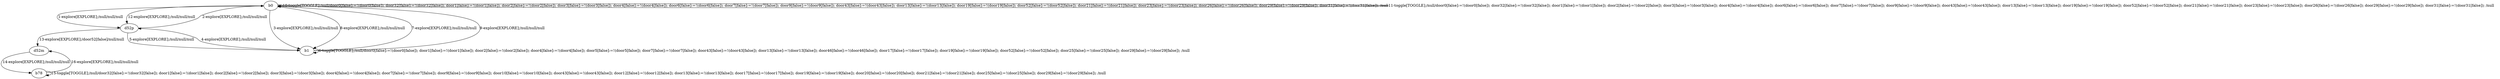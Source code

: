 # Total number of goals covered by this test: 1
# b78 --> b78

digraph g {
"b0" -> "d52p" [label = "1-explore[EXPLORE];/null/null/null"];
"d52p" -> "b0" [label = "2-explore[EXPLORE];/null/null/null"];
"b0" -> "b1" [label = "3-explore[EXPLORE];/null/null/null"];
"b1" -> "d52p" [label = "4-explore[EXPLORE];/null/null/null"];
"d52p" -> "b1" [label = "5-explore[EXPLORE];/null/null/null"];
"b1" -> "b1" [label = "6-toggle[TOGGLE];/null/door0[false]:=!(door0[false]); door1[false]:=!(door1[false]); door2[false]:=!(door2[false]); door4[false]:=!(door4[false]); door5[false]:=!(door5[false]); door7[false]:=!(door7[false]); door43[false]:=!(door43[false]); door13[false]:=!(door13[false]); door46[false]:=!(door46[false]); door17[false]:=!(door17[false]); door19[false]:=!(door19[false]); door52[false]:=!(door52[false]); door25[false]:=!(door25[false]); door29[false]:=!(door29[false]); /null"];
"b1" -> "b0" [label = "7-explore[EXPLORE];/null/null/null"];
"b0" -> "b1" [label = "8-explore[EXPLORE];/null/null/null"];
"b1" -> "b0" [label = "9-explore[EXPLORE];/null/null/null"];
"b0" -> "b0" [label = "10-toggle[TOGGLE];/null/door0[false]:=!(door0[false]); door32[false]:=!(door32[false]); door1[false]:=!(door1[false]); door2[false]:=!(door2[false]); door3[false]:=!(door3[false]); door4[false]:=!(door4[false]); door6[false]:=!(door6[false]); door7[false]:=!(door7[false]); door9[false]:=!(door9[false]); door43[false]:=!(door43[false]); door13[false]:=!(door13[false]); door19[false]:=!(door19[false]); door52[false]:=!(door52[false]); door21[false]:=!(door21[false]); door23[false]:=!(door23[false]); door26[false]:=!(door26[false]); door29[false]:=!(door29[false]); door31[false]:=!(door31[false]); /null"];
"b0" -> "b0" [label = "11-toggle[TOGGLE];/null/door0[false]:=!(door0[false]); door32[false]:=!(door32[false]); door1[false]:=!(door1[false]); door2[false]:=!(door2[false]); door3[false]:=!(door3[false]); door4[false]:=!(door4[false]); door6[false]:=!(door6[false]); door7[false]:=!(door7[false]); door9[false]:=!(door9[false]); door43[false]:=!(door43[false]); door13[false]:=!(door13[false]); door19[false]:=!(door19[false]); door52[false]:=!(door52[false]); door21[false]:=!(door21[false]); door23[false]:=!(door23[false]); door26[false]:=!(door26[false]); door29[false]:=!(door29[false]); door31[false]:=!(door31[false]); /null"];
"b0" -> "d52p" [label = "12-explore[EXPLORE];/null/null/null"];
"d52p" -> "d52m" [label = "13-explore[EXPLORE];/door52[false]/null/null"];
"d52m" -> "b78" [label = "14-explore[EXPLORE];/null/null/null"];
"b78" -> "b78" [label = "15-toggle[TOGGLE];/null/door32[false]:=!(door32[false]); door1[false]:=!(door1[false]); door2[false]:=!(door2[false]); door3[false]:=!(door3[false]); door4[false]:=!(door4[false]); door7[false]:=!(door7[false]); door9[false]:=!(door9[false]); door10[false]:=!(door10[false]); door43[false]:=!(door43[false]); door12[false]:=!(door12[false]); door13[false]:=!(door13[false]); door17[false]:=!(door17[false]); door19[false]:=!(door19[false]); door20[false]:=!(door20[false]); door21[false]:=!(door21[false]); door25[false]:=!(door25[false]); door29[false]:=!(door29[false]); /null"];
"b78" -> "d52m" [label = "16-explore[EXPLORE];/null/null/null"];
}